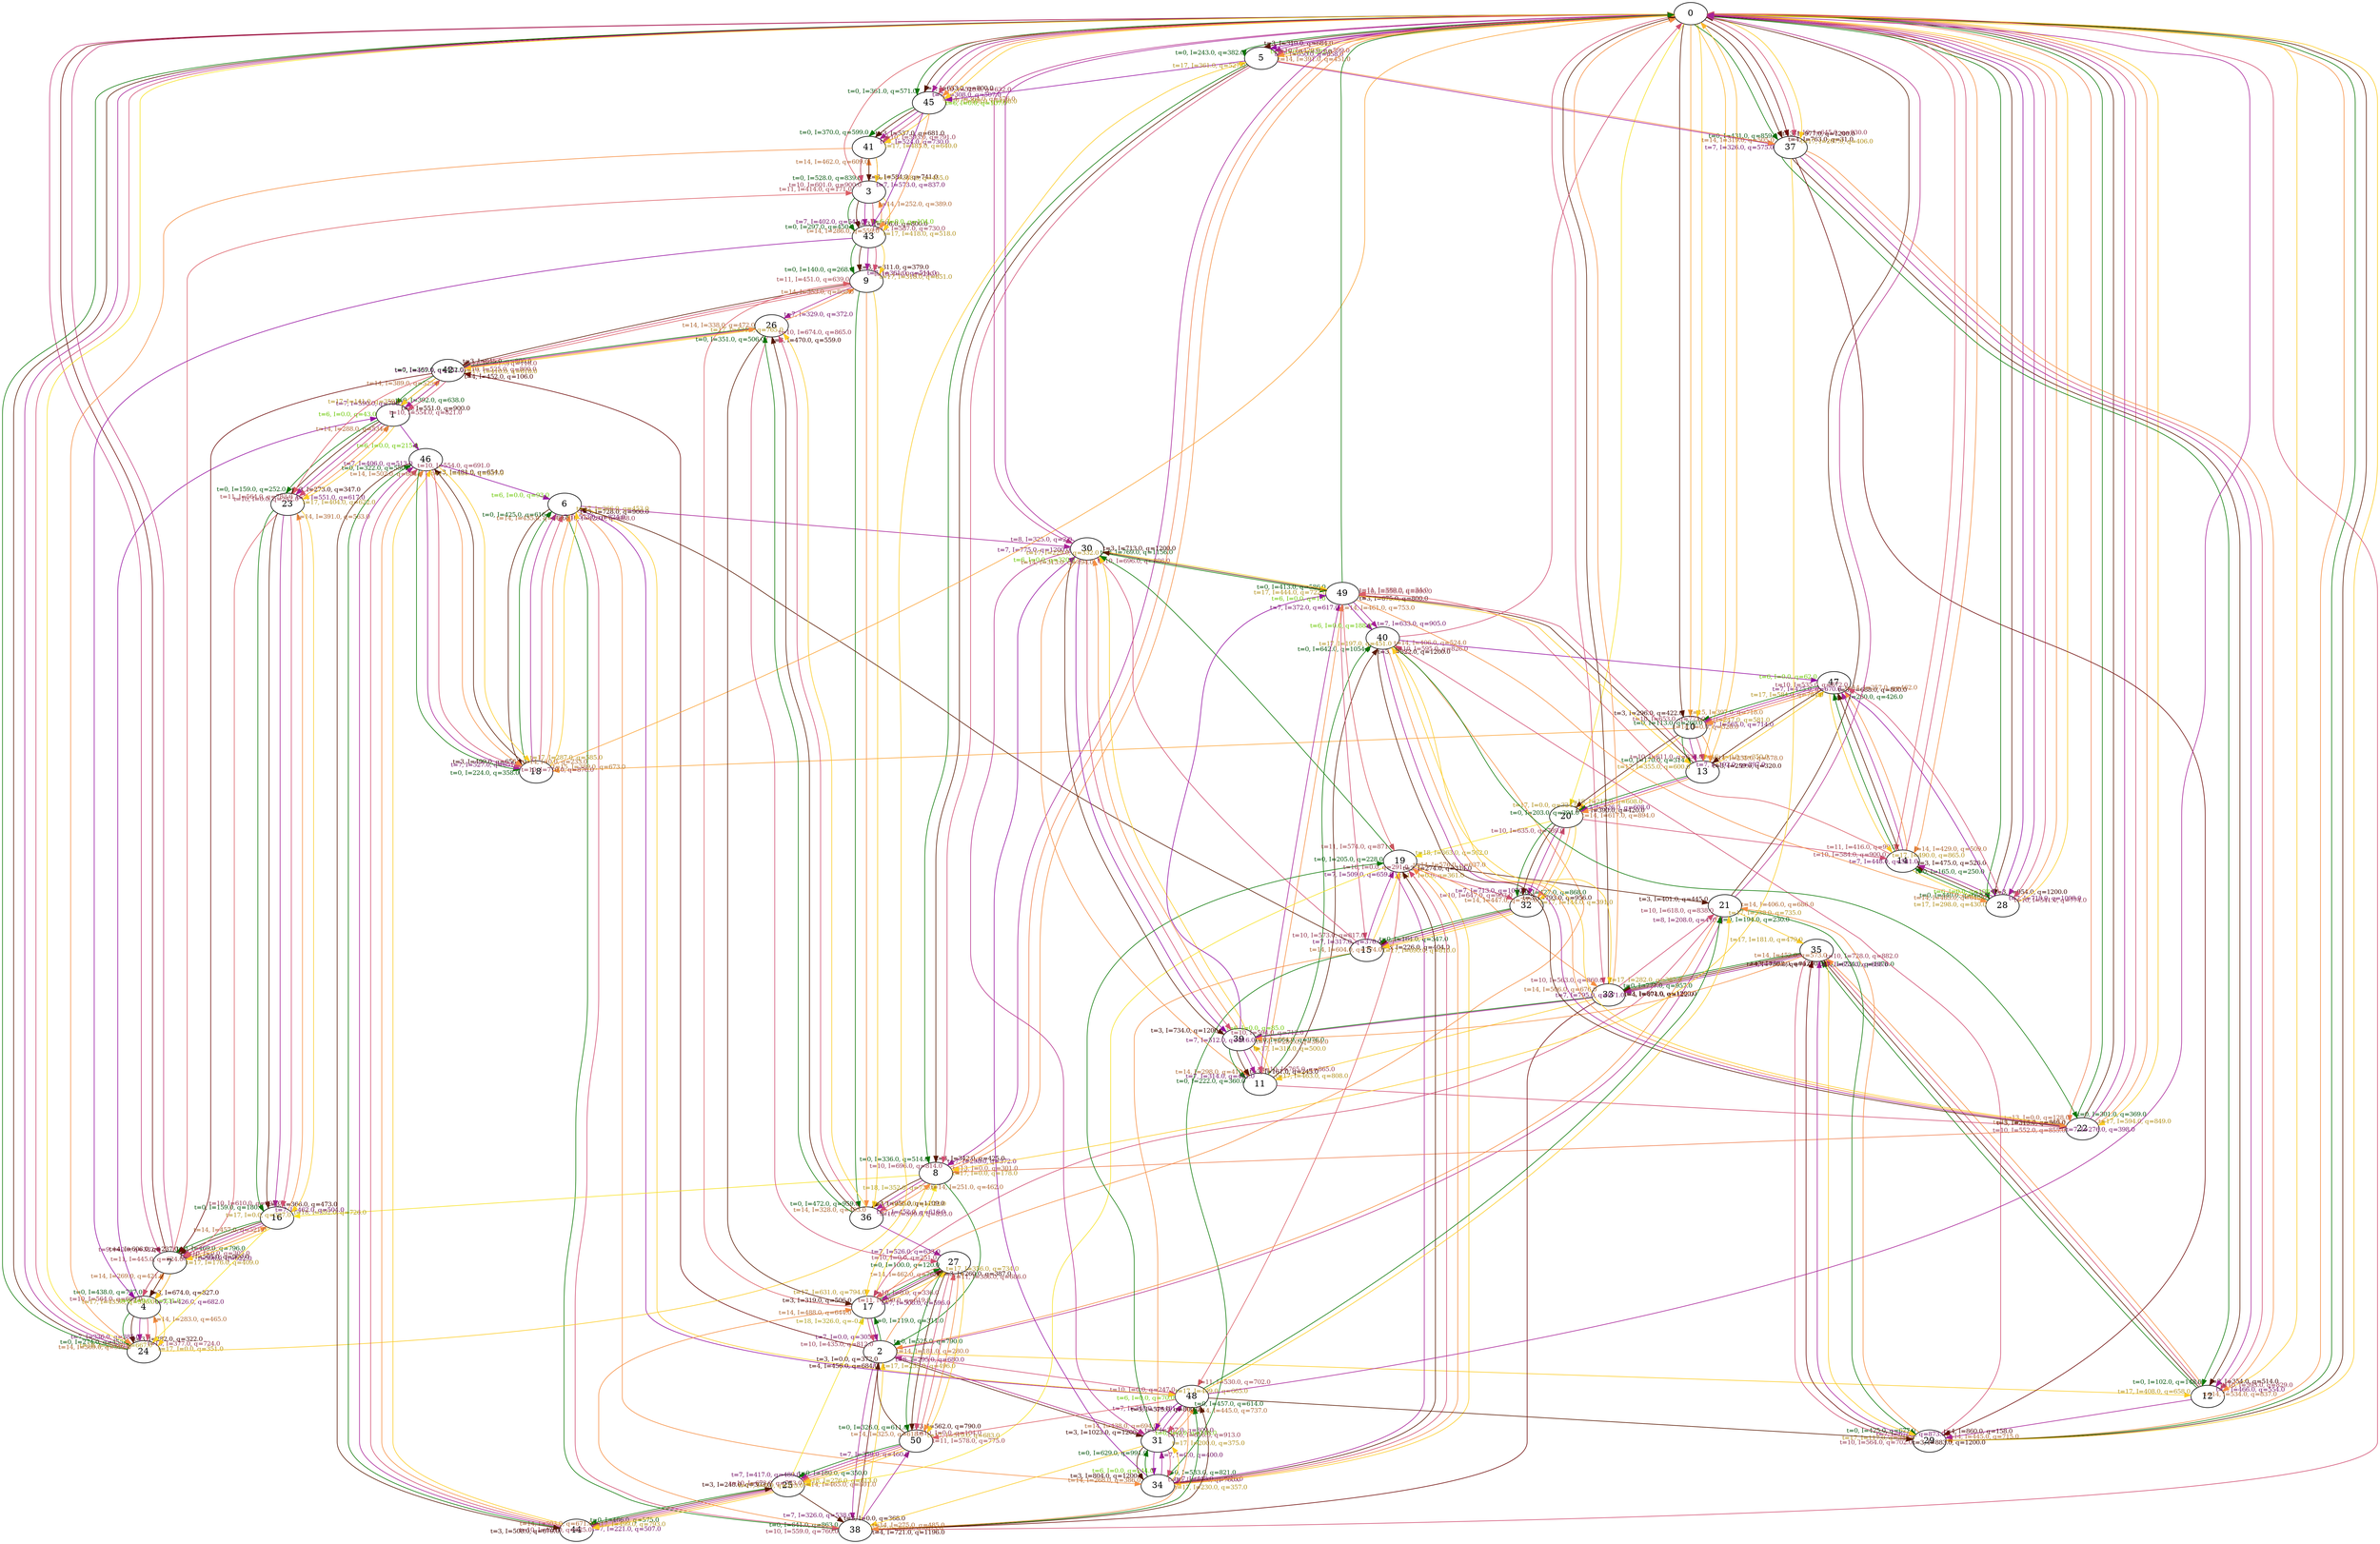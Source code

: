 digraph "PRP_instances/B_050_instance2graph" {
	0 [pos="0.0,0.0!"]
	1 [pos="7.291666666666667,41.41414141414141!"]
	2 [pos="35.41666666666667,39.39393939393939!"]
	3 [pos="5.729166666666666,29.292929292929294!"]
	4 [pos="1.5625,36.868686868686865!"]
	5 [pos="2.083333333333333,13.636363636363635!"]
	6 [pos="50.0,40.4040404040404!"]
	7 [pos="2.604166666666667,43.93939393939394!"]
	8 [pos="20.3125,31.818181818181817!"]
	9 [pos="15.104166666666666,40.4040404040404!"]
	10 [pos="35.41666666666667,0.5050505050505051!"]
	11 [pos="36.97916666666667,17.67676767676768!"]
	12 [pos="15.104166666666666,17.17171717171717!"]
	13 [pos="38.02083333333333,6.0606060606060606!"]
	14 [pos="25.520833333333332,1.5151515151515151!"]
	15 [pos="47.39583333333333,22.22222222222222!"]
	16 [pos="2.604166666666667,48.484848484848484!"]
	17 [pos="32.8125,43.43434343434344!"]
	18 [pos="48.4375,46.464646464646464!"]
	19 [pos="43.22916666666667,26.262626262626267!"]
	20 [pos="48.4375,2.0202020202020203!"]
	21 [pos="33.33333333333333,31.818181818181817!"]
	22 [pos="21.875,11.11111111111111!"]
	23 [pos="4.166666666666666,45.45454545454545!"]
	24 [pos="1.5625,29.292929292929294!"]
	25 [pos="40.625,49.494949494949495!"]
	26 [pos="15.625,45.45454545454545!"]
	27 [pos="32.8125,43.93939393939394!"]
	28 [pos="20.3125,2.0202020202020203!"]
	29 [pos="25.0,20.707070707070706!"]
	30 [pos="40.10416666666667,19.696969696969695!"]
	31 [pos="44.27083333333333,33.33333333333333!"]
	32 [pos="46.875,16.161616161616163!"]
	33 [pos="29.6875,19.696969696969695!"]
	34 [pos="48.4375,29.797979797979796!"]
	35 [pos="26.5625,23.232323232323232!"]
	36 [pos="18.75,39.8989898989899!"]
	37 [pos="12.5,16.161616161616163!"]
	38 [pos="40.10416666666667,40.909090909090914!"]
	39 [pos="39.0625,20.2020202020202!"]
	40 [pos="24.479166666666664,13.131313131313133!"]
	41 [pos="5.208333333333334,28.78787878787879!"]
	42 [pos="9.895833333333332,43.93939393939394!"]
	43 [pos="6.770833333333333,29.292929292929294!"]
	44 [pos="41.14583333333333,50.0!"]
	45 [pos="6.770833333333333,23.737373737373737!"]
	46 [pos="48.95833333333333,50.0!"]
	47 [pos="29.6875,2.0202020202020203!"]
	48 [pos="41.66666666666667,35.858585858585855!"]
	49 [pos="37.5,13.636363636363635!"]
	50 [pos="36.45833333333333,44.94949494949495!"]
	0 -> 37 [color="# c 786" fontcolor="# 8 55e" fontsize=10 headlabel="t=0, I=431.0, q=859.0"]
	37 -> 12 [color="# c 786" fontcolor="# 8 55e" fontsize=10 headlabel="t=0, I=102.0, q=148.0"]
	12 -> 35 [color="# c 786" fontcolor="# 8 55e" fontsize=10 headlabel="t=0, I=734.0, q=1078.0"]
	35 -> 33 [color="# c 786" fontcolor="# 8 55e" fontsize=10 headlabel="t=0, I=777.0, q=957.0"]
	33 -> 39 [color="# c 786" fontcolor="# 8 55e" fontsize=10 headlabel="t=0, I=664.0, q=976.0"]
	39 -> 11 [color="# c 786" fontcolor="# 8 55e" fontsize=10 headlabel="t=0, I=222.0, q=360.0"]
	11 -> 40 [color="# c 786" fontcolor="# 8 55e" fontsize=10 headlabel="t=0, I=642.0, q=1054.0"]
	40 -> 22 [color="# c 786" fontcolor="# 8 55e" fontsize=10 headlabel="t=0, I=301.0, q=369.0"]
	22 -> 0 [color="# c 786"]
	0 -> 28 [color="# c 786" fontcolor="# 8 55e" fontsize=10 headlabel="t=0, I=440.0, q=658.0"]
	28 -> 14 [color="# c 786" fontcolor="# 8 55e" fontsize=10 headlabel="t=0, I=165.0, q=250.0"]
	14 -> 47 [color="# c 786" fontcolor="# 8 55e" fontsize=10 headlabel="t=0, I=260.0, q=426.0"]
	47 -> 10 [color="# c 786" fontcolor="# 8 55e" fontsize=10 headlabel="t=0, I=113.0, q=260.0"]
	10 -> 13 [color="# c 786" fontcolor="# 8 55e" fontsize=10 headlabel="t=0, I=170.0, q=314.0"]
	13 -> 20 [color="# c 786" fontcolor="# 8 55e" fontsize=10 headlabel="t=0, I=203.0, q=394.0"]
	20 -> 32 [color="# c 786" fontcolor="# 8 55e" fontsize=10 headlabel="t=0, I=427.0, q=868.0"]
	32 -> 15 [color="# c 786" fontcolor="# 8 55e" fontsize=10 headlabel="t=0, I=164.0, q=347.0"]
	15 -> 34 [color="# c 786" fontcolor="# 8 55e" fontsize=10 headlabel="t=0, I=533.0, q=821.0"]
	34 -> 31 [color="# c 786" fontcolor="# 8 55e" fontsize=10 headlabel="t=0, I=629.0, q=991.0"]
	31 -> 19 [color="# c 786" fontcolor="# 8 55e" fontsize=10 headlabel="t=0, I=205.0, q=228.0"]
	19 -> 30 [color="# c 786" fontcolor="# 8 55e" fontsize=10 headlabel="t=0, I=769.0, q=1156.0"]
	30 -> 49 [color="# c 786" fontcolor="# 8 55e" fontsize=10 headlabel="t=0, I=413.0, q=586.0"]
	49 -> 0 [color="# c 786"]
	0 -> 45 [color="# c 786" fontcolor="# 8 55e" fontsize=10 headlabel="t=0, I=361.0, q=571.0"]
	45 -> 41 [color="# c 786" fontcolor="# 8 55e" fontsize=10 headlabel="t=0, I=370.0, q=599.0"]
	41 -> 3 [color="# c 786" fontcolor="# 8 55e" fontsize=10 headlabel="t=0, I=528.0, q=839.0"]
	3 -> 43 [color="# c 786" fontcolor="# 8 55e" fontsize=10 headlabel="t=0, I=297.0, q=450.0"]
	43 -> 9 [color="# c 786" fontcolor="# 8 55e" fontsize=10 headlabel="t=0, I=140.0, q=268.0"]
	9 -> 36 [color="# c 786" fontcolor="# 8 55e" fontsize=10 headlabel="t=0, I=472.0, q=959.0"]
	36 -> 26 [color="# c 786" fontcolor="# 8 55e" fontsize=10 headlabel="t=0, I=351.0, q=506.0"]
	26 -> 42 [color="# c 786" fontcolor="# 8 55e" fontsize=10 headlabel="t=0, I=369.0, q=482.0"]
	42 -> 1 [color="# c 786" fontcolor="# 8 55e" fontsize=10 headlabel="t=0, I=392.0, q=638.0"]
	1 -> 23 [color="# c 786" fontcolor="# 8 55e" fontsize=10 headlabel="t=0, I=159.0, q=252.0"]
	23 -> 16 [color="# c 786" fontcolor="# 8 55e" fontsize=10 headlabel="t=0, I=159.0, q=180.0"]
	16 -> 7 [color="# c 786" fontcolor="# 8 55e" fontsize=10 headlabel="t=0, I=469.0, q=796.0"]
	7 -> 4 [color="# c 786" fontcolor="# 8 55e" fontsize=10 headlabel="t=0, I=438.0, q=787.0"]
	4 -> 24 [color="# c 786" fontcolor="# 8 55e" fontsize=10 headlabel="t=0, I=274.0, q=455.0"]
	24 -> 0 [color="# c 786"]
	0 -> 5 [color="# c 786" fontcolor="# 8 55e" fontsize=10 headlabel="t=0, I=243.0, q=382.0"]
	5 -> 8 [color="# c 786" fontcolor="# 8 55e" fontsize=10 headlabel="t=0, I=336.0, q=514.0"]
	8 -> 2 [color="# c 786" fontcolor="# 8 55e" fontsize=10 headlabel="t=0, I=525.0, q=790.0"]
	2 -> 17 [color="# c 786" fontcolor="# 8 55e" fontsize=10 headlabel="t=0, I=119.0, q=311.0"]
	17 -> 27 [color="# c 786" fontcolor="# 8 55e" fontsize=10 headlabel="t=0, I=100.0, q=120.0"]
	27 -> 50 [color="# c 786" fontcolor="# 8 55e" fontsize=10 headlabel="t=0, I=326.0, q=611.0"]
	50 -> 25 [color="# c 786" fontcolor="# 8 55e" fontsize=10 headlabel="t=0, I=180.0, q=350.0"]
	25 -> 44 [color="# c 786" fontcolor="# 8 55e" fontsize=10 headlabel="t=0, I=466.0, q=575.0"]
	44 -> 46 [color="# c 786" fontcolor="# 8 55e" fontsize=10 headlabel="t=0, I=322.0, q=550.0"]
	46 -> 18 [color="# c 786" fontcolor="# 8 55e" fontsize=10 headlabel="t=0, I=224.0, q=358.0"]
	18 -> 6 [color="# c 786" fontcolor="# 8 55e" fontsize=10 headlabel="t=0, I=425.0, q=616.0"]
	6 -> 38 [color="# c 786" fontcolor="# 8 55e" fontsize=10 headlabel="t=0, I=641.0, q=863.0"]
	38 -> 48 [color="# c 786" fontcolor="# 8 55e" fontsize=10 headlabel="t=0, I=457.0, q=614.0"]
	48 -> 21 [color="# c 786" fontcolor="# 8 55e" fontsize=10 headlabel="t=0, I=194.0, q=230.0"]
	21 -> 29 [color="# c 786" fontcolor="# 8 55e" fontsize=10 headlabel="t=0, I=425.0, q=677.0"]
	29 -> 0 [color="# c 786"]
	0 -> 37 [color="#59 1a4" fontcolor="#3e 073" fontsize=10 headlabel="t=3, I=977.0, q=1200.0"]
	37 -> 12 [color="#59 1a4" fontcolor="#3e 073" fontsize=10 headlabel="t=3, I=354.0, q=514.0"]
	12 -> 35 [color="#59 1a4" fontcolor="#3e 073" fontsize=10 headlabel="t=3, I=888.0, q=1200.0"]
	35 -> 33 [color="#59 1a4" fontcolor="#3e 073" fontsize=10 headlabel="t=3, I=801.0, q=1200.0"]
	33 -> 0 [color="#59 1a4"]
	0 -> 28 [color="#59 1a4" fontcolor="#3e 073" fontsize=10 headlabel="t=3, I=954.0, q=1200.0"]
	28 -> 14 [color="#59 1a4" fontcolor="#3e 073" fontsize=10 headlabel="t=3, I=475.0, q=526.0"]
	14 -> 47 [color="#59 1a4" fontcolor="#3e 073" fontsize=10 headlabel="t=3, I=688.0, q=800.0"]
	47 -> 13 [color="#59 1a4" fontcolor="#3e 073" fontsize=10 headlabel="t=3, I=259.0, q=320.0"]
	13 -> 49 [color="#59 1a4" fontcolor="#3e 073" fontsize=10 headlabel="t=3, I=675.0, q=800.0"]
	49 -> 30 [color="#59 1a4" fontcolor="#3e 073" fontsize=10 headlabel="t=3, I=713.0, q=1200.0"]
	30 -> 39 [color="#59 1a4" fontcolor="#3e 073" fontsize=10 headlabel="t=3, I=734.0, q=1200.0"]
	39 -> 11 [color="#59 1a4" fontcolor="#3e 073" fontsize=10 headlabel="t=3, I=161.0, q=245.0"]
	11 -> 40 [color="#59 1a4" fontcolor="#3e 073" fontsize=10 headlabel="t=3, I=822.0, q=1200.0"]
	40 -> 22 [color="#59 1a4" fontcolor="#3e 073" fontsize=10 headlabel="t=3, I=315.0, q=369.0"]
	22 -> 0 [color="#59 1a4"]
	0 -> 45 [color="#59 1a4" fontcolor="#3e 073" fontsize=10 headlabel="t=3, I=633.0, q=800.0"]
	45 -> 41 [color="#59 1a4" fontcolor="#3e 073" fontsize=10 headlabel="t=3, I=537.0, q=681.0"]
	41 -> 3 [color="#59 1a4" fontcolor="#3e 073" fontsize=10 headlabel="t=3, I=584.0, q=741.0"]
	3 -> 43 [color="#59 1a4" fontcolor="#3e 073" fontsize=10 headlabel="t=3, I=566.0, q=800.0"]
	43 -> 9 [color="#59 1a4" fontcolor="#3e 073" fontsize=10 headlabel="t=3, I=311.0, q=379.0"]
	9 -> 42 [color="#59 1a4" fontcolor="#3e 073" fontsize=10 headlabel="t=3, I=645.0, q=800.0"]
	42 -> 1 [color="#59 1a4" fontcolor="#3e 073" fontsize=10 headlabel="t=3, I=551.0, q=900.0"]
	1 -> 23 [color="#59 1a4" fontcolor="#3e 073" fontsize=10 headlabel="t=3, I=273.0, q=347.0"]
	23 -> 16 [color="#59 1a4" fontcolor="#3e 073" fontsize=10 headlabel="t=3, I=366.0, q=473.0"]
	16 -> 7 [color="#59 1a4" fontcolor="#3e 073" fontsize=10 headlabel="t=3, I=505.0, q=900.0"]
	7 -> 4 [color="#59 1a4" fontcolor="#3e 073" fontsize=10 headlabel="t=3, I=674.0, q=827.0"]
	4 -> 24 [color="#59 1a4" fontcolor="#3e 073" fontsize=10 headlabel="t=3, I=282.0, q=322.0"]
	24 -> 0 [color="#59 1a4"]
	0 -> 5 [color="#59 1a4" fontcolor="#3e 073" fontsize=10 headlabel="t=3, I=319.0, q=684.0"]
	5 -> 8 [color="#59 1a4" fontcolor="#3e 073" fontsize=10 headlabel="t=3, I=342.0, q=425.0"]
	8 -> 36 [color="#59 1a4" fontcolor="#3e 073" fontsize=10 headlabel="t=3, I=956.0, q=1109.0"]
	36 -> 26 [color="#59 1a4" fontcolor="#3e 073" fontsize=10 headlabel="t=3, I=470.0, q=559.0"]
	26 -> 17 [color="#59 1a4" fontcolor="#3e 073" fontsize=10 headlabel="t=3, I=319.0, q=506.0"]
	17 -> 27 [color="#59 1a4" fontcolor="#3e 073" fontsize=10 headlabel="t=3, I=260.0, q=387.0"]
	27 -> 50 [color="#59 1a4" fontcolor="#3e 073" fontsize=10 headlabel="t=3, I=562.0, q=790.0"]
	50 -> 2 [color="#59 1a4" fontcolor="#3e 073" fontsize=10 headlabel="t=3, I=0.0, q=372.0"]
	2 -> 31 [color="#59 1a4" fontcolor="#3e 073" fontsize=10 headlabel="t=3, I=1023.0, q=1200.0"]
	31 -> 34 [color="#59 1a4" fontcolor="#3e 073" fontsize=10 headlabel="t=3, I=804.0, q=1200.0"]
	34 -> 19 [color="#59 1a4" fontcolor="#3e 073" fontsize=10 headlabel="t=3, I=274.0, q=314.0"]
	19 -> 21 [color="#59 1a4" fontcolor="#3e 073" fontsize=10 headlabel="t=3, I=401.0, q=445.0"]
	21 -> 0 [color="#59 1a4"]
	0 -> 10 [color="#59 1a4" fontcolor="#3e 073" fontsize=10 headlabel="t=3, I=296.0, q=422.0"]
	10 -> 20 [color="#59 1a4" fontcolor="#3e 073" fontsize=10 headlabel="t=3, I=390.0, q=420.0"]
	20 -> 32 [color="#59 1a4" fontcolor="#3e 073" fontsize=10 headlabel="t=3, I=793.0, q=956.0"]
	32 -> 15 [color="#59 1a4" fontcolor="#3e 073" fontsize=10 headlabel="t=3, I=226.0, q=404.0"]
	15 -> 6 [color="#59 1a4" fontcolor="#3e 073" fontsize=10 headlabel="t=3, I=728.0, q=900.0"]
	6 -> 18 [color="#59 1a4" fontcolor="#3e 073" fontsize=10 headlabel="t=3, I=499.0, q=656.0"]
	18 -> 46 [color="#59 1a4" fontcolor="#3e 073" fontsize=10 headlabel="t=3, I=481.0, q=654.0"]
	46 -> 44 [color="#59 1a4" fontcolor="#3e 073" fontsize=10 headlabel="t=3, I=508.0, q=679.0"]
	44 -> 25 [color="#59 1a4" fontcolor="#3e 073" fontsize=10 headlabel="t=3, I=248.0, q=303.0"]
	25 -> 38 [color="#59 1a4" fontcolor="#3e 073" fontsize=10 headlabel="t=3, I=0.0, q=368.0"]
	38 -> 48 [color="#59 1a4" fontcolor="#3e 073" fontsize=10 headlabel="t=3, I=575.0, q=800.0"]
	48 -> 29 [color="#59 1a4" fontcolor="#3e 073" fontsize=10 headlabel="t=3, I=883.0, q=1200.0"]
	29 -> 0 [color="#59 1a4"]
	0 -> 37 [color="#6d 0a8" fontcolor="#4c 075" fontsize=10 headlabel="t=4, I=763.0, q=31.0"]
	37 -> 29 [color="#6d 0a8" fontcolor="#4c 075" fontsize=10 headlabel="t=4, I=860.0, q=158.0"]
	29 -> 35 [color="#6d 0a8" fontcolor="#4c 075" fontsize=10 headlabel="t=4, I=759.0, q=70.0"]
	35 -> 33 [color="#6d 0a8" fontcolor="#4c 075" fontsize=10 headlabel="t=4, I=474.0, q=122.0"]
	33 -> 38 [color="#6d 0a8" fontcolor="#4c 075" fontsize=10 headlabel="t=4, I=721.0, q=1196.0"]
	38 -> 2 [color="#6d 0a8" fontcolor="#4c 075" fontsize=10 headlabel="t=4, I=456.0, q=684.0"]
	2 -> 42 [color="#6d 0a8" fontcolor="#4c 075" fontsize=10 headlabel="t=4, I=452.0, q=106.0"]
	42 -> 7 [color="#6d 0a8" fontcolor="#4c 075" fontsize=10 headlabel="t=4, I=606.0, q=237.0"]
	7 -> 0 [color="#6d 0a8"]
	0 -> 5 [color="#9511a1" fontcolor="#68 c70" fontsize=10 headlabel="t=6, I=0.0, q=282.0"]
	5 -> 45 [color="#9511a1" fontcolor="#68 c70" fontsize=10 headlabel="t=6, I=0.0, q=107.0"]
	45 -> 43 [color="#9511a1" fontcolor="#68 c70" fontsize=10 headlabel="t=6, I=0.0, q=104.0"]
	43 -> 4 [color="#9511a1" fontcolor="#68 c70" fontsize=10 headlabel="t=6, I=0.0, q=231.0"]
	4 -> 1 [color="#9511a1" fontcolor="#68 c70" fontsize=10 headlabel="t=6, I=0.0, q=43.0"]
	1 -> 46 [color="#9511a1" fontcolor="#68 c70" fontsize=10 headlabel="t=6, I=0.0, q=215.0"]
	46 -> 6 [color="#9511a1" fontcolor="#68 c70" fontsize=10 headlabel="t=6, I=0.0, q=93.0"]
	6 -> 48 [color="#9511a1" fontcolor="#68 c70" fontsize=10 headlabel="t=6, I=0.0, q=70.0"]
	48 -> 31 [color="#9511a1" fontcolor="#68 c70" fontsize=10 headlabel="t=6, I=0.0, q=148.0"]
	31 -> 34 [color="#9511a1" fontcolor="#68 c70" fontsize=10 headlabel="t=6, I=0.0, q=244.0"]
	34 -> 30 [color="#9511a1" fontcolor="#68 c70" fontsize=10 headlabel="t=6, I=0.0, q=320.0"]
	30 -> 39 [color="#9511a1" fontcolor="#68 c70" fontsize=10 headlabel="t=6, I=0.0, q=85.0"]
	39 -> 49 [color="#9511a1" fontcolor="#68 c70" fontsize=10 headlabel="t=6, I=0.0, q=1.0"]
	49 -> 40 [color="#9511a1" fontcolor="#68 c70" fontsize=10 headlabel="t=6, I=0.0, q=188.0"]
	40 -> 47 [color="#9511a1" fontcolor="#68 c70" fontsize=10 headlabel="t=6, I=0.0, q=62.0"]
	47 -> 28 [color="#9511a1" fontcolor="#68 c70" fontsize=10 headlabel="t=6, I=0.0, q=108.0"]
	28 -> 0 [color="#9511a1"]
	0 -> 5 [color="#a72197" fontcolor="#751769" fontsize=10 headlabel="t=7, I=650.0, q=858.0"]
	5 -> 37 [color="#a72197" fontcolor="#751769" fontsize=10 headlabel="t=7, I=326.0, q=575.0"]
	37 -> 12 [color="#a72197" fontcolor="#751769" fontsize=10 headlabel="t=7, I=466.0, q=554.0"]
	12 -> 29 [color="#a72197" fontcolor="#751769" fontsize=10 headlabel="t=7, I=678.0, q=873.0"]
	29 -> 35 [color="#a72197" fontcolor="#751769" fontsize=10 headlabel="t=7, I=653.0, q=880.0"]
	35 -> 33 [color="#a72197" fontcolor="#751769" fontsize=10 headlabel="t=7, I=795.0, q=971.0"]
	33 -> 39 [color="#a72197" fontcolor="#751769" fontsize=10 headlabel="t=7, I=512.0, q=816.0"]
	39 -> 11 [color="#a72197" fontcolor="#751769" fontsize=10 headlabel="t=7, I=314.0, q=481.0"]
	11 -> 49 [color="#a72197" fontcolor="#751769" fontsize=10 headlabel="t=7, I=372.0, q=617.0"]
	49 -> 40 [color="#a72197" fontcolor="#751769" fontsize=10 headlabel="t=7, I=633.0, q=905.0"]
	40 -> 22 [color="#a72197" fontcolor="#751769" fontsize=10 headlabel="t=7, I=276.0, q=398.0"]
	22 -> 0 [color="#a72197"]
	0 -> 28 [color="#a72197" fontcolor="#751769" fontsize=10 headlabel="t=7, I=718.0, q=1008.0"]
	28 -> 14 [color="#a72197" fontcolor="#751769" fontsize=10 headlabel="t=7, I=448.0, q=541.0"]
	14 -> 47 [color="#a72197" fontcolor="#751769" fontsize=10 headlabel="t=7, I=425.0, q=670.0"]
	47 -> 10 [color="#a72197" fontcolor="#751769" fontsize=10 headlabel="t=7, I=565.0, q=714.0"]
	10 -> 13 [color="#a72197" fontcolor="#751769" fontsize=10 headlabel="t=7, I=192.0, q=297.0"]
	13 -> 20 [color="#a72197" fontcolor="#751769" fontsize=10 headlabel="t=7, I=526.0, q=608.0"]
	20 -> 32 [color="#a72197" fontcolor="#751769" fontsize=10 headlabel="t=7, I=713.0, q=1070.0"]
	32 -> 15 [color="#a72197" fontcolor="#751769" fontsize=10 headlabel="t=7, I=317.0, q=376.0"]
	15 -> 19 [color="#a72197" fontcolor="#751769" fontsize=10 headlabel="t=7, I=509.0, q=659.0"]
	19 -> 34 [color="#a72197" fontcolor="#751769" fontsize=10 headlabel="t=7, I=448.0, q=916.0"]
	34 -> 31 [color="#a72197" fontcolor="#751769" fontsize=10 headlabel="t=7, I=0.0, q=400.0"]
	31 -> 48 [color="#a72197" fontcolor="#751769" fontsize=10 headlabel="t=7, I=348.0, q=481.0"]
	48 -> 0 [color="#a72197"]
	0 -> 45 [color="#a72197" fontcolor="#751769" fontsize=10 headlabel="t=7, I=308.0, q=507.0"]
	45 -> 41 [color="#a72197" fontcolor="#751769" fontsize=10 headlabel="t=7, I=524.0, q=730.0"]
	41 -> 3 [color="#a72197" fontcolor="#751769" fontsize=10 headlabel="t=7, I=573.0, q=837.0"]
	3 -> 43 [color="#a72197" fontcolor="#751769" fontsize=10 headlabel="t=7, I=402.0, q=541.0"]
	43 -> 9 [color="#a72197" fontcolor="#751769" fontsize=10 headlabel="t=7, I=361.0, q=511.0"]
	9 -> 26 [color="#a72197" fontcolor="#751769" fontsize=10 headlabel="t=7, I=329.0, q=372.0"]
	26 -> 42 [color="#a72197" fontcolor="#751769" fontsize=10 headlabel="t=7, I=457.0, q=751.0"]
	42 -> 1 [color="#a72197" fontcolor="#751769" fontsize=10 headlabel="t=7, I=590.0, q=790.0"]
	1 -> 23 [color="#a72197" fontcolor="#751769" fontsize=10 headlabel="t=7, I=551.0, q=617.0"]
	23 -> 16 [color="#a72197" fontcolor="#751769" fontsize=10 headlabel="t=7, I=462.0, q=504.0"]
	16 -> 7 [color="#a72197" fontcolor="#751769" fontsize=10 headlabel="t=7, I=306.0, q=622.0"]
	7 -> 4 [color="#a72197" fontcolor="#751769" fontsize=10 headlabel="t=7, I=426.0, q=682.0"]
	4 -> 24 [color="#a72197" fontcolor="#751769" fontsize=10 headlabel="t=7, I=336.0, q=385.0"]
	24 -> 0 [color="#a72197"]
	0 -> 8 [color="#a72197" fontcolor="#751769" fontsize=10 headlabel="t=7, I=298.0, q=372.0"]
	8 -> 36 [color="#a72197" fontcolor="#751769" fontsize=10 headlabel="t=7, I=452.0, q=616.0"]
	36 -> 27 [color="#a72197" fontcolor="#751769" fontsize=10 headlabel="t=7, I=526.0, q=633.0"]
	27 -> 17 [color="#a72197" fontcolor="#751769" fontsize=10 headlabel="t=7, I=506.0, q=596.0"]
	17 -> 2 [color="#a72197" fontcolor="#751769" fontsize=10 headlabel="t=7, I=0.0, q=305.0"]
	2 -> 38 [color="#a72197" fontcolor="#751769" fontsize=10 headlabel="t=7, I=326.0, q=538.0"]
	38 -> 50 [color="#a72197" fontcolor="#751769" fontsize=10 headlabel="t=7, I=359.0, q=460.0"]
	50 -> 25 [color="#a72197" fontcolor="#751769" fontsize=10 headlabel="t=7, I=417.0, q=489.0"]
	25 -> 44 [color="#a72197" fontcolor="#751769" fontsize=10 headlabel="t=7, I=221.0, q=507.0"]
	44 -> 46 [color="#a72197" fontcolor="#751769" fontsize=10 headlabel="t=7, I=406.0, q=513.0"]
	46 -> 18 [color="#a72197" fontcolor="#751769" fontsize=10 headlabel="t=7, I=527.0, q=651.0"]
	18 -> 6 [color="#a72197" fontcolor="#751769" fontsize=10 headlabel="t=7, I=573.0, q=824.0"]
	6 -> 30 [color="#a72197" fontcolor="#751769" fontsize=10 headlabel="t=7, I=775.0, q=1200.0"]
	30 -> 0 [color="#a72197"]
	0 -> 30 [color="#b62f8b" fontcolor="#7f2161" fontsize=10 headlabel="t=8, I=325.0, q=2.0"]
	30 -> 31 [color="#b62f8b" fontcolor="#7f2161" fontsize=10 headlabel="t=8, I=367.0, q=809.0"]
	31 -> 2 [color="#b62f8b" fontcolor="#7f2161" fontsize=10 headlabel="t=8, I=295.0, q=680.0"]
	2 -> 21 [color="#b62f8b" fontcolor="#7f2161" fontsize=10 headlabel="t=8, I=208.0, q=470.0"]
	21 -> 0 [color="#b62f8b"]
	0 -> 7 [color="#c43f7e" fontcolor="#892c58" fontsize=10 headlabel="t=9, I=0.0, q=382.0"]
	7 -> 0 [color="#c43f7e"]
	0 -> 37 [color="#d14e72" fontcolor="#923650" fontsize=10 headlabel="t=10, I=645.0, q=930.0"]
	37 -> 12 [color="#d14e72" fontcolor="#923650" fontsize=10 headlabel="t=10, I=593.0, q=829.0"]
	12 -> 35 [color="#d14e72" fontcolor="#923650" fontsize=10 headlabel="t=10, I=728.0, q=882.0"]
	35 -> 29 [color="#d14e72" fontcolor="#923650" fontsize=10 headlabel="t=10, I=564.0, q=702.0"]
	29 -> 40 [color="#d14e72" fontcolor="#923650" fontsize=10 headlabel="t=10, I=595.0, q=826.0"]
	40 -> 0 [color="#d14e72"]
	0 -> 28 [color="#d14e72" fontcolor="#923650" fontsize=10 headlabel="t=10, I=541.0, q=774.0"]
	28 -> 47 [color="#d14e72" fontcolor="#923650" fontsize=10 headlabel="t=10, I=535.0, q=672.0"]
	47 -> 10 [color="#d14e72" fontcolor="#923650" fontsize=10 headlabel="t=10, I=653.0, q=773.0"]
	10 -> 13 [color="#d14e72" fontcolor="#923650" fontsize=10 headlabel="t=10, I=611.0, q=835.0"]
	13 -> 49 [color="#d14e72" fontcolor="#923650" fontsize=10 headlabel="t=10, I=556.0, q=800.0"]
	49 -> 15 [color="#d14e72" fontcolor="#923650" fontsize=10 headlabel="t=10, I=573.0, q=817.0"]
	15 -> 30 [color="#d14e72" fontcolor="#923650" fontsize=10 headlabel="t=10, I=696.0, q=886.0"]
	30 -> 39 [color="#d14e72" fontcolor="#923650" fontsize=10 headlabel="t=10, I=594.0, q=712.0"]
	39 -> 11 [color="#d14e72" fontcolor="#923650" fontsize=10 headlabel="t=10, I=765.0, q=865.0"]
	11 -> 22 [color="#d14e72" fontcolor="#923650" fontsize=10 headlabel="t=10, I=552.0, q=855.0"]
	22 -> 0 [color="#d14e72"]
	0 -> 45 [color="#d14e72" fontcolor="#923650" fontsize=10 headlabel="t=10, I=528.0, q=632.0"]
	45 -> 41 [color="#d14e72" fontcolor="#923650" fontsize=10 headlabel="t=10, I=593.0, q=791.0"]
	41 -> 3 [color="#d14e72" fontcolor="#923650" fontsize=10 headlabel="t=10, I=601.0, q=900.0"]
	3 -> 43 [color="#d14e72" fontcolor="#923650" fontsize=10 headlabel="t=10, I=587.0, q=730.0"]
	43 -> 9 [color="#d14e72" fontcolor="#923650" fontsize=10 headlabel="t=10, I=0.0, q=290.0"]
	9 -> 42 [color="#d14e72" fontcolor="#923650" fontsize=10 headlabel="t=10, I=525.0, q=800.0"]
	42 -> 1 [color="#d14e72" fontcolor="#923650" fontsize=10 headlabel="t=10, I=554.0, q=821.0"]
	1 -> 23 [color="#d14e72" fontcolor="#923650" fontsize=10 headlabel="t=10, I=0.0, q=242.0"]
	23 -> 16 [color="#d14e72" fontcolor="#923650" fontsize=10 headlabel="t=10, I=610.0, q=695.0"]
	16 -> 7 [color="#d14e72" fontcolor="#923650" fontsize=10 headlabel="t=10, I=0.0, q=305.0"]
	7 -> 4 [color="#d14e72" fontcolor="#923650" fontsize=10 headlabel="t=10, I=564.0, q=689.0"]
	4 -> 24 [color="#d14e72" fontcolor="#923650" fontsize=10 headlabel="t=10, I=377.0, q=724.0"]
	24 -> 0 [color="#d14e72"]
	0 -> 5 [color="#d14e72" fontcolor="#923650" fontsize=10 headlabel="t=10, I=429.0, q=599.0"]
	5 -> 8 [color="#d14e72" fontcolor="#923650" fontsize=10 headlabel="t=10, I=696.0, q=814.0"]
	8 -> 36 [color="#d14e72" fontcolor="#923650" fontsize=10 headlabel="t=10, I=599.0, q=853.0"]
	36 -> 26 [color="#d14e72" fontcolor="#923650" fontsize=10 headlabel="t=10, I=674.0, q=865.0"]
	26 -> 27 [color="#d14e72" fontcolor="#923650" fontsize=10 headlabel="t=10, I=0.0, q=251.0"]
	27 -> 50 [color="#d14e72" fontcolor="#923650" fontsize=10 headlabel="t=10, I=0.0, q=104.0"]
	50 -> 25 [color="#d14e72" fontcolor="#923650" fontsize=10 headlabel="t=10, I=673.0, q=773.0"]
	25 -> 44 [color="#d14e72" fontcolor="#923650" fontsize=10 headlabel="t=10, I=429.0, q=625.0"]
	44 -> 46 [color="#d14e72" fontcolor="#923650" fontsize=10 headlabel="t=10, I=554.0, q=691.0"]
	46 -> 18 [color="#d14e72" fontcolor="#923650" fontsize=10 headlabel="t=10, I=710.0, q=876.0"]
	18 -> 6 [color="#d14e72" fontcolor="#923650" fontsize=10 headlabel="t=10, I=428.0, q=688.0"]
	6 -> 38 [color="#d14e72" fontcolor="#923650" fontsize=10 headlabel="t=10, I=559.0, q=760.0"]
	38 -> 0 [color="#d14e72"]
	0 -> 33 [color="#d14e72" fontcolor="#923650" fontsize=10 headlabel="t=10, I=563.0, q=860.0"]
	33 -> 21 [color="#d14e72" fontcolor="#923650" fontsize=10 headlabel="t=10, I=618.0, q=838.0"]
	21 -> 17 [color="#d14e72" fontcolor="#923650" fontsize=10 headlabel="t=10, I=0.0, q=336.0"]
	17 -> 2 [color="#d14e72" fontcolor="#923650" fontsize=10 headlabel="t=10, I=435.0, q=812.0"]
	2 -> 48 [color="#d14e72" fontcolor="#923650" fontsize=10 headlabel="t=10, I=0.0, q=247.0"]
	48 -> 31 [color="#d14e72" fontcolor="#923650" fontsize=10 headlabel="t=10, I=616.0, q=913.0"]
	31 -> 34 [color="#d14e72" fontcolor="#923650" fontsize=10 headlabel="t=10, I=561.0, q=700.0"]
	34 -> 19 [color="#d14e72" fontcolor="#923650" fontsize=10 headlabel="t=10, I=0.0, q=291.0"]
	19 -> 32 [color="#d14e72" fontcolor="#923650" fontsize=10 headlabel="t=10, I=647.0, q=903.0"]
	32 -> 20 [color="#d14e72" fontcolor="#923650" fontsize=10 headlabel="t=10, I=635.0, q=789.0"]
	20 -> 14 [color="#d14e72" fontcolor="#923650" fontsize=10 headlabel="t=10, I=584.0, q=900.0"]
	14 -> 0 [color="#d14e72"]
	0 -> 14 [color="#dc5e66" fontcolor="#9a4147" fontsize=10 headlabel="t=11, I=416.0, q=99.0"]
	14 -> 49 [color="#dc5e66" fontcolor="#9a4147" fontsize=10 headlabel="t=11, I=389.0, q=34.0"]
	49 -> 19 [color="#dc5e66" fontcolor="#9a4147" fontsize=10 headlabel="t=11, I=574.0, q=871.0"]
	19 -> 48 [color="#dc5e66" fontcolor="#9a4147" fontsize=10 headlabel="t=11, I=530.0, q=702.0"]
	48 -> 50 [color="#dc5e66" fontcolor="#9a4147" fontsize=10 headlabel="t=11, I=578.0, q=775.0"]
	50 -> 27 [color="#dc5e66" fontcolor="#9a4147" fontsize=10 headlabel="t=11, I=386.0, q=686.0"]
	27 -> 17 [color="#dc5e66" fontcolor="#9a4147" fontsize=10 headlabel="t=11, I=499.0, q=619.0"]
	17 -> 9 [color="#dc5e66" fontcolor="#9a4147" fontsize=10 headlabel="t=11, I=451.0, q=639.0"]
	9 -> 42 [color="#dc5e66" fontcolor="#9a4147" fontsize=10 headlabel="t=11, I=391.0, q=116.0"]
	42 -> 23 [color="#dc5e66" fontcolor="#9a4147" fontsize=10 headlabel="t=11, I=564.0, q=783.0"]
	23 -> 7 [color="#dc5e66" fontcolor="#9a4147" fontsize=10 headlabel="t=11, I=445.0, q=624.0"]
	7 -> 3 [color="#dc5e66" fontcolor="#9a4147" fontsize=10 headlabel="t=11, I=414.0, q=171.0"]
	3 -> 0 [color="#dc5e66"]
	0 -> 22 [color="#ef7e4e" fontcolor="#a75837" fontsize=10 headlabel="t=13, I=0.0, q=128.0"]
	22 -> 8 [color="#ef7e4e" fontcolor="#a75837" fontsize=10 headlabel="t=13, I=0.0, q=301.0"]
	8 -> 0 [color="#ef7e4e"]
	0 -> 5 [color="#f68f43" fontcolor="#ac642f" fontsize=10 headlabel="t=14, I=391.0, q=451.0"]
	5 -> 37 [color="#f68f43" fontcolor="#ac642f" fontsize=10 headlabel="t=14, I=319.0, q=505.0"]
	37 -> 12 [color="#f68f43" fontcolor="#ac642f" fontsize=10 headlabel="t=14, I=534.0, q=837.0"]
	12 -> 35 [color="#f68f43" fontcolor="#ac642f" fontsize=10 headlabel="t=14, I=452.0, q=573.0"]
	35 -> 39 [color="#f68f43" fontcolor="#ac642f" fontsize=10 headlabel="t=14, I=284.0, q=384.0"]
	39 -> 30 [color="#f68f43" fontcolor="#ac642f" fontsize=10 headlabel="t=14, I=313.0, q=494.0"]
	30 -> 11 [color="#f68f43" fontcolor="#ac642f" fontsize=10 headlabel="t=14, I=298.0, q=410.0"]
	11 -> 49 [color="#f68f43" fontcolor="#ac642f" fontsize=10 headlabel="t=14, I=461.0, q=753.0"]
	49 -> 28 [color="#f68f43" fontcolor="#ac642f" fontsize=10 headlabel="t=14, I=483.0, q=619.0"]
	28 -> 0 [color="#f68f43"]
	0 -> 14 [color="#f68f43" fontcolor="#ac642f" fontsize=10 headlabel="t=14, I=429.0, q=509.0"]
	14 -> 47 [color="#f68f43" fontcolor="#ac642f" fontsize=10 headlabel="t=14, I=257.0, q=462.0"]
	47 -> 10 [color="#f68f43" fontcolor="#ac642f" fontsize=10 headlabel="t=14, I=0.0, q=328.0"]
	10 -> 13 [color="#f68f43" fontcolor="#ac642f" fontsize=10 headlabel="t=14, I=255.0, q=578.0"]
	13 -> 20 [color="#f68f43" fontcolor="#ac642f" fontsize=10 headlabel="t=14, I=617.0, q=894.0"]
	20 -> 32 [color="#f68f43" fontcolor="#ac642f" fontsize=10 headlabel="t=14, I=447.0, q=707.0"]
	32 -> 15 [color="#f68f43" fontcolor="#ac642f" fontsize=10 headlabel="t=14, I=604.0, q=774.0"]
	15 -> 31 [color="#f68f43" fontcolor="#ac642f" fontsize=10 headlabel="t=14, I=438.0, q=694.0"]
	31 -> 48 [color="#f68f43" fontcolor="#ac642f" fontsize=10 headlabel="t=14, I=445.0, q=737.0"]
	48 -> 38 [color="#f68f43" fontcolor="#ac642f" fontsize=10 headlabel="t=14, I=275.0, q=485.0"]
	38 -> 17 [color="#f68f43" fontcolor="#ac642f" fontsize=10 headlabel="t=14, I=488.0, q=644.0"]
	17 -> 40 [color="#f68f43" fontcolor="#ac642f" fontsize=10 headlabel="t=14, I=406.0, q=524.0"]
	40 -> 22 [color="#f68f43" fontcolor="#ac642f" fontsize=10 headlabel="t=14, I=566.0, q=618.0"]
	22 -> 0 [color="#f68f43"]
	0 -> 45 [color="#f68f43" fontcolor="#ac642f" fontsize=10 headlabel="t=14, I=364.0, q=476.0"]
	45 -> 43 [color="#f68f43" fontcolor="#ac642f" fontsize=10 headlabel="t=14, I=286.0, q=559.0"]
	43 -> 3 [color="#f68f43" fontcolor="#ac642f" fontsize=10 headlabel="t=14, I=252.0, q=389.0"]
	3 -> 41 [color="#f68f43" fontcolor="#ac642f" fontsize=10 headlabel="t=14, I=462.0, q=609.0"]
	41 -> 24 [color="#f68f43" fontcolor="#ac642f" fontsize=10 headlabel="t=14, I=369.0, q=592.0"]
	24 -> 4 [color="#f68f43" fontcolor="#ac642f" fontsize=10 headlabel="t=14, I=283.0, q=465.0"]
	4 -> 7 [color="#f68f43" fontcolor="#ac642f" fontsize=10 headlabel="t=14, I=269.0, q=421.0"]
	7 -> 16 [color="#f68f43" fontcolor="#ac642f" fontsize=10 headlabel="t=14, I=457.0, q=521.0"]
	16 -> 23 [color="#f68f43" fontcolor="#ac642f" fontsize=10 headlabel="t=14, I=391.0, q=563.0"]
	23 -> 1 [color="#f68f43" fontcolor="#ac642f" fontsize=10 headlabel="t=14, I=288.0, q=534.0"]
	1 -> 42 [color="#f68f43" fontcolor="#ac642f" fontsize=10 headlabel="t=14, I=389.0, q=525.0"]
	42 -> 26 [color="#f68f43" fontcolor="#ac642f" fontsize=10 headlabel="t=14, I=338.0, q=472.0"]
	26 -> 9 [color="#f68f43" fontcolor="#ac642f" fontsize=10 headlabel="t=14, I=553.0, q=868.0"]
	9 -> 36 [color="#f68f43" fontcolor="#ac642f" fontsize=10 headlabel="t=14, I=328.0, q=493.0"]
	36 -> 8 [color="#f68f43" fontcolor="#ac642f" fontsize=10 headlabel="t=14, I=251.0, q=462.0"]
	8 -> 0 [color="#f68f43"]
	0 -> 29 [color="#f68f43" fontcolor="#ac642f" fontsize=10 headlabel="t=14, I=445.0, q=715.0"]
	29 -> 21 [color="#f68f43" fontcolor="#ac642f" fontsize=10 headlabel="t=14, I=406.0, q=686.0"]
	21 -> 2 [color="#f68f43" fontcolor="#ac642f" fontsize=10 headlabel="t=14, I=181.0, q=280.0"]
	2 -> 27 [color="#f68f43" fontcolor="#ac642f" fontsize=10 headlabel="t=14, I=462.0, q=762.0"]
	27 -> 50 [color="#f68f43" fontcolor="#ac642f" fontsize=10 headlabel="t=14, I=325.0, q=618.0"]
	50 -> 25 [color="#f68f43" fontcolor="#ac642f" fontsize=10 headlabel="t=14, I=465.0, q=801.0"]
	25 -> 44 [color="#f68f43" fontcolor="#ac642f" fontsize=10 headlabel="t=14, I=503.0, q=671.0"]
	44 -> 46 [color="#f68f43" fontcolor="#ac642f" fontsize=10 headlabel="t=14, I=502.0, q=684.0"]
	46 -> 18 [color="#f68f43" fontcolor="#ac642f" fontsize=10 headlabel="t=14, I=0.0, q=233.0"]
	18 -> 6 [color="#f68f43" fontcolor="#ac642f" fontsize=10 headlabel="t=14, I=435.0, q=564.0"]
	6 -> 34 [color="#f68f43" fontcolor="#ac642f" fontsize=10 headlabel="t=14, I=268.0, q=386.0"]
	34 -> 19 [color="#f68f43" fontcolor="#ac642f" fontsize=10 headlabel="t=14, I=576.0, q=637.0"]
	19 -> 33 [color="#f68f43" fontcolor="#ac642f" fontsize=10 headlabel="t=14, I=506.0, q=676.0"]
	33 -> 0 [color="#f68f43"]
	0 -> 10 [color="#fba337" fontcolor="#b07226" fontsize=10 headlabel="t=15, I=397.0, q=718.0"]
	10 -> 18 [color="#fba337" fontcolor="#b07226" fontsize=10 headlabel="t=15, I=389.0, q=673.0"]
	18 -> 0 [color="#fba337"]
	0 -> 13 [color="#fdb62d" fontcolor="#b17f1f" fontsize=10 headlabel="t=16, I=0.0, q=350.0"]
	13 -> 0 [color="#fdb62d"]
	0 -> 22 [color="#fccc25" fontcolor="#b08f1a" fontsize=10 headlabel="t=17, I=594.0, q=849.0"]
	22 -> 40 [color="#fccc25" fontcolor="#b08f1a" fontsize=10 headlabel="t=17, I=197.0, q=451.0"]
	40 -> 33 [color="#fccc25" fontcolor="#b08f1a" fontsize=10 headlabel="t=17, I=282.0, q=387.0"]
	33 -> 11 [color="#fccc25" fontcolor="#b08f1a" fontsize=10 headlabel="t=17, I=463.0, q=808.0"]
	11 -> 39 [color="#fccc25" fontcolor="#b08f1a" fontsize=10 headlabel="t=17, I=318.0, q=500.0"]
	39 -> 30 [color="#fccc25" fontcolor="#b08f1a" fontsize=10 headlabel="t=17, I=229.0, q=332.0"]
	30 -> 49 [color="#fccc25" fontcolor="#b08f1a" fontsize=10 headlabel="t=17, I=444.0, q=722.0"]
	49 -> 13 [color="#fccc25" fontcolor="#b08f1a" fontsize=10 headlabel="t=17, I=355.0, q=600.0"]
	13 -> 47 [color="#fccc25" fontcolor="#b08f1a" fontsize=10 headlabel="t=17, I=584.0, q=784.0"]
	47 -> 14 [color="#fccc25" fontcolor="#b08f1a" fontsize=10 headlabel="t=17, I=490.0, q=865.0"]
	14 -> 28 [color="#fccc25" fontcolor="#b08f1a" fontsize=10 headlabel="t=17, I=298.0, q=430.0"]
	28 -> 0 [color="#fccc25"]
	0 -> 10 [color="#fccc25" fontcolor="#b08f1a" fontsize=10 headlabel="t=17, I=247.0, q=581.0"]
	10 -> 20 [color="#fccc25" fontcolor="#b08f1a" fontsize=10 headlabel="t=17, I=0.0, q=324.0"]
	20 -> 32 [color="#fccc25" fontcolor="#b08f1a" fontsize=10 headlabel="t=17, I=144.0, q=391.0"]
	32 -> 15 [color="#fccc25" fontcolor="#b08f1a" fontsize=10 headlabel="t=17, I=690.0, q=810.0"]
	15 -> 19 [color="#fccc25" fontcolor="#b08f1a" fontsize=10 headlabel="t=17, I=0.0, q=361.0"]
	19 -> 34 [color="#fccc25" fontcolor="#b08f1a" fontsize=10 headlabel="t=17, I=230.0, q=357.0"]
	34 -> 31 [color="#fccc25" fontcolor="#b08f1a" fontsize=10 headlabel="t=17, I=200.0, q=375.0"]
	31 -> 38 [color="#fccc25" fontcolor="#b08f1a" fontsize=10 headlabel="t=17, I=386.0, q=673.0"]
	38 -> 2 [color="#fccc25" fontcolor="#b08f1a" fontsize=10 headlabel="t=17, I=255.0, q=496.0"]
	2 -> 12 [color="#fccc25" fontcolor="#b08f1a" fontsize=10 headlabel="t=17, I=408.0, q=658.0"]
	12 -> 0 [color="#fccc25"]
	0 -> 45 [color="#fccc25" fontcolor="#b08f1a" fontsize=10 headlabel="t=17, I=488.0, q=668.0"]
	45 -> 41 [color="#fccc25" fontcolor="#b08f1a" fontsize=10 headlabel="t=17, I=485.0, q=640.0"]
	41 -> 3 [color="#fccc25" fontcolor="#b08f1a" fontsize=10 headlabel="t=17, I=308.0, q=455.0"]
	3 -> 43 [color="#fccc25" fontcolor="#b08f1a" fontsize=10 headlabel="t=17, I=418.0, q=518.0"]
	43 -> 9 [color="#fccc25" fontcolor="#b08f1a" fontsize=10 headlabel="t=17, I=318.0, q=651.0"]
	9 -> 36 [color="#fccc25" fontcolor="#b08f1a" fontsize=10 headlabel="t=17, I=256.0, q=512.0"]
	36 -> 26 [color="#fccc25" fontcolor="#b08f1a" fontsize=10 headlabel="t=17, I=434.0, q=765.0"]
	26 -> 42 [color="#fccc25" fontcolor="#b08f1a" fontsize=10 headlabel="t=17, I=410.0, q=618.0"]
	42 -> 1 [color="#fccc25" fontcolor="#b08f1a" fontsize=10 headlabel="t=17, I=141.0, q=359.0"]
	1 -> 23 [color="#fccc25" fontcolor="#b08f1a" fontsize=10 headlabel="t=17, I=404.0, q=622.0"]
	23 -> 16 [color="#fccc25" fontcolor="#b08f1a" fontsize=10 headlabel="t=17, I=0.0, q=327.0"]
	16 -> 7 [color="#fccc25" fontcolor="#b08f1a" fontsize=10 headlabel="t=17, I=176.0, q=409.0"]
	7 -> 4 [color="#fccc25" fontcolor="#b08f1a" fontsize=10 headlabel="t=17, I=435.0, q=536.0"]
	4 -> 24 [color="#fccc25" fontcolor="#b08f1a" fontsize=10 headlabel="t=17, I=0.0, q=351.0"]
	24 -> 5 [color="#fccc25" fontcolor="#b08f1a" fontsize=10 headlabel="t=17, I=361.0, q=527.0"]
	5 -> 0 [color="#fccc25"]
	0 -> 37 [color="#fccc25" fontcolor="#b08f1a" fontsize=10 headlabel="t=17, I=207.0, q=406.0"]
	37 -> 8 [color="#fccc25" fontcolor="#b08f1a" fontsize=10 headlabel="t=17, I=0.0, q=178.0"]
	8 -> 17 [color="#fccc25" fontcolor="#b08f1a" fontsize=10 headlabel="t=17, I=631.0, q=794.0"]
	17 -> 27 [color="#fccc25" fontcolor="#b08f1a" fontsize=10 headlabel="t=17, I=356.0, q=734.0"]
	27 -> 50 [color="#fccc25" fontcolor="#b08f1a" fontsize=10 headlabel="t=17, I=579.0, q=683.0"]
	50 -> 25 [color="#fccc25" fontcolor="#b08f1a" fontsize=10 headlabel="t=17, I=0.0, q=313.0"]
	25 -> 44 [color="#fccc25" fontcolor="#b08f1a" fontsize=10 headlabel="t=17, I=499.0, q=793.0"]
	44 -> 46 [color="#fccc25" fontcolor="#b08f1a" fontsize=10 headlabel="t=17, I=436.0, q=537.0"]
	46 -> 18 [color="#fccc25" fontcolor="#b08f1a" fontsize=10 headlabel="t=17, I=287.0, q=585.0"]
	18 -> 6 [color="#fccc25" fontcolor="#b08f1a" fontsize=10 headlabel="t=17, I=366.0, q=453.0"]
	6 -> 48 [color="#fccc25" fontcolor="#b08f1a" fontsize=10 headlabel="t=17, I=409.0, q=665.0"]
	48 -> 21 [color="#fccc25" fontcolor="#b08f1a" fontsize=10 headlabel="t=17, I=538.0, q=735.0"]
	21 -> 35 [color="#fccc25" fontcolor="#b08f1a" fontsize=10 headlabel="t=17, I=181.0, q=479.0"]
	35 -> 29 [color="#fccc25" fontcolor="#b08f1a" fontsize=10 headlabel="t=17, I=117.0, q=330.0"]
	29 -> 0 [color="#fccc25"]
	0 -> 20 [color="#f7e225" fontcolor="#ad9e1a" fontsize=10 headlabel="t=18, I=217.0, q=608.0"]
	20 -> 19 [color="#f7e225" fontcolor="#ad9e1a" fontsize=10 headlabel="t=18, I=363.0, q=562.0"]
	19 -> 25 [color="#f7e225" fontcolor="#ad9e1a" fontsize=10 headlabel="t=18, I=276.0, q=613.0"]
	25 -> 17 [color="#f7e225" fontcolor="#ad9e1a" fontsize=10 headlabel="t=18, I=326.0, q=-0.0"]
	17 -> 8 [color="#f7e225" fontcolor="#ad9e1a" fontsize=10 headlabel="t=18, I=352.0, q=730.0"]
	8 -> 16 [color="#f7e225" fontcolor="#ad9e1a" fontsize=10 headlabel="t=18, I=392.0, q=726.0"]
	16 -> 24 [color="#f7e225" fontcolor="#ad9e1a" fontsize=10 headlabel="t=18, I=285.0, q=667.0"]
	24 -> 0 [color="#f7e225"]
}
